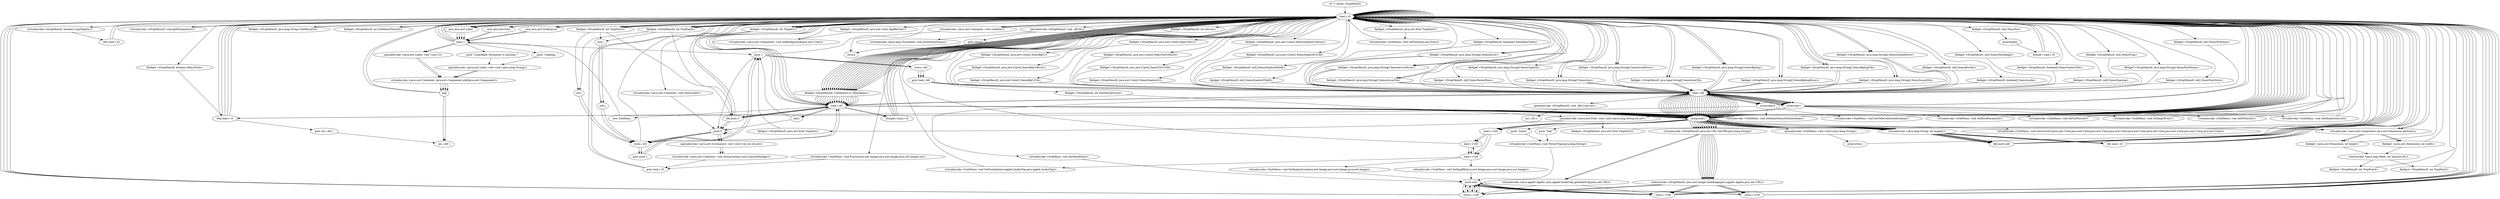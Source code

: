 digraph "" {
    "r0 := @this: DropMenuII"
    "load.r r0"
    "r0 := @this: DropMenuII"->"load.r r0";
    "virtualinvoke <DropMenuII: boolean CopyRights()>"
    "load.r r0"->"virtualinvoke <DropMenuII: boolean CopyRights()>";
    "ifne load.r r0"
    "virtualinvoke <DropMenuII: boolean CopyRights()>"->"ifne load.r r0";
    "ifne load.r r0"->"load.r r0";
    "new java.awt.Label"
    "load.r r0"->"new java.awt.Label";
    "dup1.r"
    "new java.awt.Label"->"dup1.r";
    "push \"CopyRight Parameter is missing !\""
    "dup1.r"->"push \"CopyRight Parameter is missing !\"";
    "specialinvoke <java.awt.Label: void <init>(java.lang.String)>"
    "push \"CopyRight Parameter is missing !\""->"specialinvoke <java.awt.Label: void <init>(java.lang.String)>";
    "virtualinvoke <java.awt.Container: java.awt.Component add(java.awt.Component)>"
    "specialinvoke <java.awt.Label: void <init>(java.lang.String)>"->"virtualinvoke <java.awt.Container: java.awt.Component add(java.awt.Component)>";
    "pop"
    "virtualinvoke <java.awt.Container: java.awt.Component add(java.awt.Component)>"->"pop";
    "pop"->"load.r r0";
    "virtualinvoke <java.awt.Container: void validate()>"
    "load.r r0"->"virtualinvoke <java.awt.Container: void validate()>";
    "return"
    "virtualinvoke <java.awt.Container: void validate()>"->"return";
    "ifne load.r r0"->"load.r r0";
    "load.r r0"->"new java.awt.Label";
    "new java.awt.Label"->"dup1.r";
    "push \"Loading...\""
    "dup1.r"->"push \"Loading...\"";
    "push \"Loading...\""->"specialinvoke <java.awt.Label: void <init>(java.lang.String)>";
    "specialinvoke <java.awt.Label: void <init>(java.lang.String)>"->"virtualinvoke <java.awt.Container: java.awt.Component add(java.awt.Component)>";
    "virtualinvoke <java.awt.Container: java.awt.Component add(java.awt.Component)>"->"pop";
    "pop"->"load.r r0";
    "load.r r0"->"virtualinvoke <java.awt.Container: void validate()>";
    "virtualinvoke <java.awt.Container: void validate()>"->"load.r r0";
    "virtualinvoke <DropMenuII: void getParameters()>"
    "load.r r0"->"virtualinvoke <DropMenuII: void getParameters()>";
    "virtualinvoke <DropMenuII: void getParameters()>"->"load.r r0";
    "virtualinvoke <java.awt.Container: void removeAll()>"
    "load.r r0"->"virtualinvoke <java.awt.Container: void removeAll()>";
    "push 0"
    "virtualinvoke <java.awt.Container: void removeAll()>"->"push 0";
    "store.i i45"
    "push 0"->"store.i i45";
    "store.i i45"->"load.r r0";
    "new java.awt.Font"
    "load.r r0"->"new java.awt.Font";
    "new java.awt.Font"->"dup1.r";
    "dup1.r"->"load.r r0";
    "fieldget <DropMenuII: java.lang.String SubMenuFnt>"
    "load.r r0"->"fieldget <DropMenuII: java.lang.String SubMenuFnt>";
    "fieldget <DropMenuII: java.lang.String SubMenuFnt>"->"load.r r0";
    "fieldget <DropMenuII: int SubMenuFntstyle>"
    "load.r r0"->"fieldget <DropMenuII: int SubMenuFntstyle>";
    "fieldget <DropMenuII: int SubMenuFntstyle>"->"load.r r0";
    "fieldget <DropMenuII: int SubMenuFntsize>"
    "load.r r0"->"fieldget <DropMenuII: int SubMenuFntsize>";
    "specialinvoke <java.awt.Font: void <init>(java.lang.String,int,int)>"
    "fieldget <DropMenuII: int SubMenuFntsize>"->"specialinvoke <java.awt.Font: void <init>(java.lang.String,int,int)>";
    "fieldput <DropMenuII: java.awt.Font TmpFont>"
    "specialinvoke <java.awt.Font: void <init>(java.lang.String,int,int)>"->"fieldput <DropMenuII: java.awt.Font TmpFont>";
    "push 1"
    "fieldput <DropMenuII: java.awt.Font TmpFont>"->"push 1";
    "store.i i46"
    "push 1"->"store.i i46";
    "goto load.i i46"
    "store.i i46"->"goto load.i i46";
    "load.i i46"
    "goto load.i i46"->"load.i i46";
    "load.i i46"->"load.r r0";
    "fieldget <DropMenuII: int[] ItemsPos>"
    "load.r r0"->"fieldget <DropMenuII: int[] ItemsPos>";
    "arraylength"
    "fieldget <DropMenuII: int[] ItemsPos>"->"arraylength";
    "ifcmplt.i load.r r0"
    "arraylength"->"ifcmplt.i load.r r0";
    "ifcmplt.i load.r r0"->"load.r r0";
    "load.r r0"->"load.r r0";
    "fieldget <DropMenuII: java.awt.Color AppBkColor>"
    "load.r r0"->"fieldget <DropMenuII: java.awt.Color AppBkColor>";
    "virtualinvoke <java.awt.Component: void setBackground(java.awt.Color)>"
    "fieldget <DropMenuII: java.awt.Color AppBkColor>"->"virtualinvoke <java.awt.Component: void setBackground(java.awt.Color)>";
    "virtualinvoke <java.awt.Component: void setBackground(java.awt.Color)>"->"load.r r0";
    "fieldget <DropMenuII: boolean bHorzStyle>"
    "load.r r0"->"fieldget <DropMenuII: boolean bHorzStyle>";
    "ifeq load.r r0"
    "fieldget <DropMenuII: boolean bHorzStyle>"->"ifeq load.r r0";
    "ifeq load.r r0"->"load.r r0";
    "virtualinvoke <java.awt.Component: java.awt.Dimension getSize()>"
    "load.r r0"->"virtualinvoke <java.awt.Component: java.awt.Dimension getSize()>";
    "fieldget <java.awt.Dimension: int width>"
    "virtualinvoke <java.awt.Component: java.awt.Dimension getSize()>"->"fieldget <java.awt.Dimension: int width>";
    "fieldget <java.awt.Dimension: int width>"->"load.r r0";
    "fieldget <DropMenuII: int TmpInt3>"
    "load.r r0"->"fieldget <DropMenuII: int TmpInt3>";
    "fieldget <DropMenuII: int TmpInt3>"->"load.r r0";
    "fieldget <DropMenuII: int TmpFont4>"
    "load.r r0"->"fieldget <DropMenuII: int TmpFont4>";
    "mul.i"
    "fieldget <DropMenuII: int TmpFont4>"->"mul.i";
    "sub.i"
    "mul.i"->"sub.i";
    "sub.i"->"store.i i45";
    "load.i i45"
    "store.i i45"->"load.i i45";
    "ifle push 0"
    "load.i i45"->"ifle push 0";
    "ifle push 0"->"load.r r0";
    "load.r r0"->"fieldget <DropMenuII: int TmpFont4>";
    "fieldget <DropMenuII: int TmpFont4>"->"ifle push 0";
    "ifle push 0"->"load.i i45";
    "load.i i45"->"load.r r0";
    "load.r r0"->"fieldget <DropMenuII: int TmpFont4>";
    "div.i"
    "fieldget <DropMenuII: int TmpFont4>"->"div.i";
    "div.i"->"store.i i45";
    "goto push 1"
    "store.i i45"->"goto push 1";
    "goto push 1"->"push 1";
    "push 1"->"store.i i46";
    "store.i i46"->"goto load.i i46";
    "goto load.i i46"->"load.i i46";
    "load.i i46"->"load.i i45";
    "ifcmple.i load.r r0"
    "load.i i45"->"ifcmple.i load.r r0";
    "ifcmple.i load.r r0"->"load.r r0";
    "new java.awt.GridLayout"
    "load.r r0"->"new java.awt.GridLayout";
    "new java.awt.GridLayout"->"dup1.r";
    "dup1.r"->"push 1";
    "push 1"->"load.r r0";
    "load.r r0"->"fieldget <DropMenuII: int TmpInt3>";
    "fieldget <DropMenuII: int TmpInt3>"->"load.i i45";
    "add.i"
    "load.i i45"->"add.i";
    "add.i"->"push 0";
    "push 0"->"push 0";
    "specialinvoke <java.awt.GridLayout: void <init>(int,int,int,int)>"
    "push 0"->"specialinvoke <java.awt.GridLayout: void <init>(int,int,int,int)>";
    "virtualinvoke <java.awt.Container: void setLayout(java.awt.LayoutManager)>"
    "specialinvoke <java.awt.GridLayout: void <init>(int,int,int,int)>"->"virtualinvoke <java.awt.Container: void setLayout(java.awt.LayoutManager)>";
    "goto load.r r0"
    "virtualinvoke <java.awt.Container: void setLayout(java.awt.LayoutManager)>"->"goto load.r r0";
    "goto load.r r0"->"load.r r0";
    "specialinvoke <DropMenuII: void _$818()>"
    "load.r r0"->"specialinvoke <DropMenuII: void _$818()>";
    "goto return"
    "specialinvoke <DropMenuII: void _$818()>"->"goto return";
    "goto return"->"return";
    "virtualinvoke <java.lang.Throwable: void printStackTrace()>"
    "specialinvoke <DropMenuII: void _$818()>"->"virtualinvoke <java.lang.Throwable: void printStackTrace()>";
    "ifcmple.i load.r r0"->"load.r r0";
    "load.r r0"->"new java.awt.Label";
    "new java.awt.Label"->"dup1.r";
    "specialinvoke <java.awt.Label: void <init>()>"
    "dup1.r"->"specialinvoke <java.awt.Label: void <init>()>";
    "specialinvoke <java.awt.Label: void <init>()>"->"virtualinvoke <java.awt.Container: java.awt.Component add(java.awt.Component)>";
    "virtualinvoke <java.awt.Container: java.awt.Component add(java.awt.Component)>"->"pop";
    "inc.i i46 1"
    "pop"->"inc.i i46 1";
    "ifle push 0"->"push 0";
    "push 0"->"store.i i45";
    "ifeq load.r r0"->"load.r r0";
    "load.r r0"->"virtualinvoke <java.awt.Component: java.awt.Dimension getSize()>";
    "fieldget <java.awt.Dimension: int height>"
    "virtualinvoke <java.awt.Component: java.awt.Dimension getSize()>"->"fieldget <java.awt.Dimension: int height>";
    "fieldget <java.awt.Dimension: int height>"->"load.r r0";
    "load.r r0"->"fieldget <DropMenuII: int TmpInt3>";
    "fieldget <DropMenuII: int TmpInt3>"->"load.r r0";
    "fieldget <DropMenuII: int TmpFont3>"
    "load.r r0"->"fieldget <DropMenuII: int TmpFont3>";
    "fieldget <DropMenuII: int TmpFont3>"->"mul.i";
    "mul.i"->"sub.i";
    "sub.i"->"store.i i45";
    "store.i i45"->"load.i i45";
    "load.i i45"->"ifle push 0";
    "ifle push 0"->"load.r r0";
    "load.r r0"->"fieldget <DropMenuII: int TmpFont3>";
    "fieldget <DropMenuII: int TmpFont3>"->"ifle push 0";
    "ifle push 0"->"load.i i45";
    "load.i i45"->"load.r r0";
    "load.r r0"->"fieldget <DropMenuII: int TmpFont3>";
    "fieldget <DropMenuII: int TmpFont3>"->"div.i";
    "div.i"->"store.i i45";
    "store.i i45"->"goto push 1";
    "goto push 1"->"push 1";
    "push 1"->"store.i i46";
    "store.i i46"->"goto load.i i46";
    "goto load.i i46"->"load.i i46";
    "load.i i46"->"load.i i45";
    "load.i i45"->"ifcmple.i load.r r0";
    "ifcmple.i load.r r0"->"load.r r0";
    "load.r r0"->"new java.awt.GridLayout";
    "new java.awt.GridLayout"->"dup1.r";
    "dup1.r"->"load.r r0";
    "load.r r0"->"fieldget <DropMenuII: int TmpInt3>";
    "fieldget <DropMenuII: int TmpInt3>"->"load.i i45";
    "load.i i45"->"add.i";
    "add.i"->"push 1";
    "push 1"->"push 0";
    "push 0"->"push 0";
    "push 0"->"specialinvoke <java.awt.GridLayout: void <init>(int,int,int,int)>";
    "specialinvoke <java.awt.GridLayout: void <init>(int,int,int,int)>"->"virtualinvoke <java.awt.Container: void setLayout(java.awt.LayoutManager)>";
    "ifcmple.i load.r r0"->"load.r r0";
    "load.r r0"->"new java.awt.Label";
    "new java.awt.Label"->"dup1.r";
    "dup1.r"->"specialinvoke <java.awt.Label: void <init>()>";
    "specialinvoke <java.awt.Label: void <init>()>"->"virtualinvoke <java.awt.Container: java.awt.Component add(java.awt.Component)>";
    "virtualinvoke <java.awt.Container: java.awt.Component add(java.awt.Component)>"->"pop";
    "pop"->"inc.i i46 1";
    "ifle push 0"->"push 0";
    "push 0"->"store.i i45";
    "ifcmplt.i load.r r0"->"load.r r0";
    "fieldget <DropMenuII: int[] ItemsParentNum>"
    "load.r r0"->"fieldget <DropMenuII: int[] ItemsParentNum>";
    "fieldget <DropMenuII: int[] ItemsParentNum>"->"load.i i46";
    "arrayread.i"
    "load.i i46"->"arrayread.i";
    "arrayread.i"->"ifeq load.r r0";
    "goto inc.i i46 1"
    "ifeq load.r r0"->"goto inc.i i46 1";
    "goto inc.i i46 1"->"inc.i i46 1";
    "ifeq load.r r0"->"load.r r0";
    "fieldget <DropMenuII: SubMenu[] m_MenuItems>"
    "load.r r0"->"fieldget <DropMenuII: SubMenu[] m_MenuItems>";
    "fieldget <DropMenuII: SubMenu[] m_MenuItems>"->"load.i i45";
    "new SubMenu"
    "load.i i45"->"new SubMenu";
    "new SubMenu"->"dup1.r";
    "dup1.r"->"load.r r0";
    "fieldget <DropMenuII: java.lang.String[] ItemsCaption>"
    "load.r r0"->"fieldget <DropMenuII: java.lang.String[] ItemsCaption>";
    "fieldget <DropMenuII: java.lang.String[] ItemsCaption>"->"load.i i46";
    "arrayread.r"
    "load.i i46"->"arrayread.r";
    "specialinvoke <SubMenu: void <init>(java.lang.String)>"
    "arrayread.r"->"specialinvoke <SubMenu: void <init>(java.lang.String)>";
    "arraywrite.r"
    "specialinvoke <SubMenu: void <init>(java.lang.String)>"->"arraywrite.r";
    "arraywrite.r"->"load.r r0";
    "load.r r0"->"fieldget <DropMenuII: SubMenu[] m_MenuItems>";
    "fieldget <DropMenuII: SubMenu[] m_MenuItems>"->"load.i i45";
    "load.i i45"->"arrayread.r";
    "arrayread.r"->"load.i i46";
    "virtualinvoke <SubMenu: void SetItemID(int)>"
    "load.i i46"->"virtualinvoke <SubMenu: void SetItemID(int)>";
    "push null"
    "virtualinvoke <SubMenu: void SetItemID(int)>"->"push null";
    "store.r r148"
    "push null"->"store.r r148";
    "store.r r148"->"load.r r0";
    "fieldget <DropMenuII: java.lang.String[] ItemsIcon>"
    "load.r r0"->"fieldget <DropMenuII: java.lang.String[] ItemsIcon>";
    "fieldget <DropMenuII: java.lang.String[] ItemsIcon>"->"load.i i46";
    "load.i i46"->"arrayread.r";
    "virtualinvoke <java.lang.String: int length()>"
    "arrayread.r"->"virtualinvoke <java.lang.String: int length()>";
    "ifle push null"
    "virtualinvoke <java.lang.String: int length()>"->"ifle push null";
    "ifle push null"->"load.r r0";
    "load.r r0"->"load.r r0";
    "load.r r0"->"load.r r0";
    "load.r r0"->"fieldget <DropMenuII: java.lang.String[] ItemsIcon>";
    "fieldget <DropMenuII: java.lang.String[] ItemsIcon>"->"load.i i46";
    "load.i i46"->"arrayread.r";
    "virtualinvoke <DropMenuII: java.net.URL GetURL(java.lang.String)>"
    "arrayread.r"->"virtualinvoke <DropMenuII: java.net.URL GetURL(java.lang.String)>";
    "staticinvoke <DropMenuII: java.awt.Image loadImage(java.applet.Applet,java.net.URL)>"
    "virtualinvoke <DropMenuII: java.net.URL GetURL(java.lang.String)>"->"staticinvoke <DropMenuII: java.awt.Image loadImage(java.applet.Applet,java.net.URL)>";
    "staticinvoke <DropMenuII: java.awt.Image loadImage(java.applet.Applet,java.net.URL)>"->"store.r r148";
    "store.r r148"->"push null";
    "store.r r149"
    "push null"->"store.r r149";
    "store.r r149"->"load.r r0";
    "fieldget <DropMenuII: java.lang.String[] ItemsIconHover>"
    "load.r r0"->"fieldget <DropMenuII: java.lang.String[] ItemsIconHover>";
    "fieldget <DropMenuII: java.lang.String[] ItemsIconHover>"->"load.i i46";
    "load.i i46"->"arrayread.r";
    "arrayread.r"->"virtualinvoke <java.lang.String: int length()>";
    "virtualinvoke <java.lang.String: int length()>"->"ifle push null";
    "ifle push null"->"load.r r0";
    "load.r r0"->"load.r r0";
    "load.r r0"->"load.r r0";
    "load.r r0"->"fieldget <DropMenuII: java.lang.String[] ItemsIconHover>";
    "fieldget <DropMenuII: java.lang.String[] ItemsIconHover>"->"load.i i46";
    "load.i i46"->"arrayread.r";
    "arrayread.r"->"virtualinvoke <DropMenuII: java.net.URL GetURL(java.lang.String)>";
    "virtualinvoke <DropMenuII: java.net.URL GetURL(java.lang.String)>"->"staticinvoke <DropMenuII: java.awt.Image loadImage(java.applet.Applet,java.net.URL)>";
    "staticinvoke <DropMenuII: java.awt.Image loadImage(java.applet.Applet,java.net.URL)>"->"store.r r149";
    "store.r r149"->"push null";
    "store.r r150"
    "push null"->"store.r r150";
    "store.r r150"->"load.r r0";
    "fieldget <DropMenuII: java.lang.String[] ItemsIconClk>"
    "load.r r0"->"fieldget <DropMenuII: java.lang.String[] ItemsIconClk>";
    "fieldget <DropMenuII: java.lang.String[] ItemsIconClk>"->"load.i i46";
    "load.i i46"->"arrayread.r";
    "arrayread.r"->"virtualinvoke <java.lang.String: int length()>";
    "ifle load.r r0"
    "virtualinvoke <java.lang.String: int length()>"->"ifle load.r r0";
    "ifle load.r r0"->"load.r r0";
    "load.r r0"->"load.r r0";
    "load.r r0"->"load.r r0";
    "load.r r0"->"fieldget <DropMenuII: java.lang.String[] ItemsIconClk>";
    "fieldget <DropMenuII: java.lang.String[] ItemsIconClk>"->"load.i i46";
    "load.i i46"->"arrayread.r";
    "arrayread.r"->"virtualinvoke <DropMenuII: java.net.URL GetURL(java.lang.String)>";
    "virtualinvoke <DropMenuII: java.net.URL GetURL(java.lang.String)>"->"staticinvoke <DropMenuII: java.awt.Image loadImage(java.applet.Applet,java.net.URL)>";
    "staticinvoke <DropMenuII: java.awt.Image loadImage(java.applet.Applet,java.net.URL)>"->"store.r r150";
    "store.r r150"->"load.r r0";
    "load.r r0"->"fieldget <DropMenuII: SubMenu[] m_MenuItems>";
    "fieldget <DropMenuII: SubMenu[] m_MenuItems>"->"load.i i45";
    "load.i i45"->"arrayread.r";
    "load.r r148"
    "arrayread.r"->"load.r r148";
    "load.r r150"
    "load.r r148"->"load.r r150";
    "load.r r149"
    "load.r r150"->"load.r r149";
    "virtualinvoke <SubMenu: void SetImgActives(java.awt.Image,java.awt.Image,java.awt.Image)>"
    "load.r r149"->"virtualinvoke <SubMenu: void SetImgActives(java.awt.Image,java.awt.Image,java.awt.Image)>";
    "virtualinvoke <SubMenu: void SetImgActives(java.awt.Image,java.awt.Image,java.awt.Image)>"->"push null";
    "push null"->"store.r r148";
    "store.r r148"->"load.r r0";
    "fieldget <DropMenuII: java.lang.String[] ItemsBgImg>"
    "load.r r0"->"fieldget <DropMenuII: java.lang.String[] ItemsBgImg>";
    "fieldget <DropMenuII: java.lang.String[] ItemsBgImg>"->"load.i i46";
    "load.i i46"->"arrayread.r";
    "arrayread.r"->"virtualinvoke <java.lang.String: int length()>";
    "virtualinvoke <java.lang.String: int length()>"->"ifle push null";
    "ifle push null"->"load.r r0";
    "load.r r0"->"load.r r0";
    "load.r r0"->"load.r r0";
    "load.r r0"->"fieldget <DropMenuII: java.lang.String[] ItemsBgImg>";
    "fieldget <DropMenuII: java.lang.String[] ItemsBgImg>"->"load.i i46";
    "load.i i46"->"arrayread.r";
    "arrayread.r"->"virtualinvoke <DropMenuII: java.net.URL GetURL(java.lang.String)>";
    "virtualinvoke <DropMenuII: java.net.URL GetURL(java.lang.String)>"->"staticinvoke <DropMenuII: java.awt.Image loadImage(java.applet.Applet,java.net.URL)>";
    "staticinvoke <DropMenuII: java.awt.Image loadImage(java.applet.Applet,java.net.URL)>"->"store.r r148";
    "store.r r148"->"push null";
    "push null"->"store.r r149";
    "store.r r149"->"load.r r0";
    "fieldget <DropMenuII: java.lang.String[] ItemsBgImgHover>"
    "load.r r0"->"fieldget <DropMenuII: java.lang.String[] ItemsBgImgHover>";
    "fieldget <DropMenuII: java.lang.String[] ItemsBgImgHover>"->"load.i i46";
    "load.i i46"->"arrayread.r";
    "arrayread.r"->"virtualinvoke <java.lang.String: int length()>";
    "virtualinvoke <java.lang.String: int length()>"->"ifle push null";
    "ifle push null"->"load.r r0";
    "load.r r0"->"load.r r0";
    "load.r r0"->"load.r r0";
    "load.r r0"->"fieldget <DropMenuII: java.lang.String[] ItemsBgImgHover>";
    "fieldget <DropMenuII: java.lang.String[] ItemsBgImgHover>"->"load.i i46";
    "load.i i46"->"arrayread.r";
    "arrayread.r"->"virtualinvoke <DropMenuII: java.net.URL GetURL(java.lang.String)>";
    "virtualinvoke <DropMenuII: java.net.URL GetURL(java.lang.String)>"->"staticinvoke <DropMenuII: java.awt.Image loadImage(java.applet.Applet,java.net.URL)>";
    "staticinvoke <DropMenuII: java.awt.Image loadImage(java.applet.Applet,java.net.URL)>"->"store.r r149";
    "store.r r149"->"push null";
    "push null"->"store.r r150";
    "store.r r150"->"load.r r0";
    "fieldget <DropMenuII: java.lang.String[] ItemsBgImgClk>"
    "load.r r0"->"fieldget <DropMenuII: java.lang.String[] ItemsBgImgClk>";
    "fieldget <DropMenuII: java.lang.String[] ItemsBgImgClk>"->"load.i i46";
    "load.i i46"->"arrayread.r";
    "arrayread.r"->"virtualinvoke <java.lang.String: int length()>";
    "virtualinvoke <java.lang.String: int length()>"->"ifle load.r r0";
    "ifle load.r r0"->"load.r r0";
    "load.r r0"->"load.r r0";
    "load.r r0"->"load.r r0";
    "load.r r0"->"fieldget <DropMenuII: java.lang.String[] ItemsBgImgClk>";
    "fieldget <DropMenuII: java.lang.String[] ItemsBgImgClk>"->"load.i i46";
    "load.i i46"->"arrayread.r";
    "arrayread.r"->"virtualinvoke <DropMenuII: java.net.URL GetURL(java.lang.String)>";
    "virtualinvoke <DropMenuII: java.net.URL GetURL(java.lang.String)>"->"staticinvoke <DropMenuII: java.awt.Image loadImage(java.applet.Applet,java.net.URL)>";
    "staticinvoke <DropMenuII: java.awt.Image loadImage(java.applet.Applet,java.net.URL)>"->"store.r r150";
    "store.r r150"->"load.r r0";
    "load.r r0"->"fieldget <DropMenuII: SubMenu[] m_MenuItems>";
    "fieldget <DropMenuII: SubMenu[] m_MenuItems>"->"load.i i45";
    "load.i i45"->"arrayread.r";
    "arrayread.r"->"load.r r148";
    "load.r r148"->"load.r r150";
    "load.r r150"->"load.r r149";
    "virtualinvoke <SubMenu: void SetImgBK(java.awt.Image,java.awt.Image,java.awt.Image)>"
    "load.r r149"->"virtualinvoke <SubMenu: void SetImgBK(java.awt.Image,java.awt.Image,java.awt.Image)>";
    "virtualinvoke <SubMenu: void SetImgBK(java.awt.Image,java.awt.Image,java.awt.Image)>"->"push null";
    "push null"->"store.r r148";
    "store.r r148"->"load.r r0";
    "fieldget <DropMenuII: java.lang.String[] ItemsSoundClk>"
    "load.r r0"->"fieldget <DropMenuII: java.lang.String[] ItemsSoundClk>";
    "fieldget <DropMenuII: java.lang.String[] ItemsSoundClk>"->"load.i i46";
    "load.i i46"->"arrayread.r";
    "arrayread.r"->"virtualinvoke <java.lang.String: int length()>";
    "virtualinvoke <java.lang.String: int length()>"->"ifle push null";
    "ifle push null"->"load.r r0";
    "load.r r0"->"load.r r0";
    "load.r r0"->"load.r r0";
    "load.r r0"->"fieldget <DropMenuII: java.lang.String[] ItemsSoundClk>";
    "fieldget <DropMenuII: java.lang.String[] ItemsSoundClk>"->"load.i i46";
    "load.i i46"->"arrayread.r";
    "arrayread.r"->"virtualinvoke <DropMenuII: java.net.URL GetURL(java.lang.String)>";
    "virtualinvoke <java.applet.Applet: java.applet.AudioClip getAudioClip(java.net.URL)>"
    "virtualinvoke <DropMenuII: java.net.URL GetURL(java.lang.String)>"->"virtualinvoke <java.applet.Applet: java.applet.AudioClip getAudioClip(java.net.URL)>";
    "virtualinvoke <java.applet.Applet: java.applet.AudioClip getAudioClip(java.net.URL)>"->"store.r r148";
    "store.r r148"->"push null";
    "push null"->"store.r r149";
    "store.r r149"->"load.r r0";
    "fieldget <DropMenuII: java.lang.String[] ItemsSoundHover>"
    "load.r r0"->"fieldget <DropMenuII: java.lang.String[] ItemsSoundHover>";
    "fieldget <DropMenuII: java.lang.String[] ItemsSoundHover>"->"load.i i46";
    "load.i i46"->"arrayread.r";
    "arrayread.r"->"virtualinvoke <java.lang.String: int length()>";
    "virtualinvoke <java.lang.String: int length()>"->"ifle load.r r0";
    "ifle load.r r0"->"load.r r0";
    "load.r r0"->"load.r r0";
    "load.r r0"->"load.r r0";
    "load.r r0"->"fieldget <DropMenuII: java.lang.String[] ItemsSoundHover>";
    "fieldget <DropMenuII: java.lang.String[] ItemsSoundHover>"->"load.i i46";
    "load.i i46"->"arrayread.r";
    "arrayread.r"->"virtualinvoke <DropMenuII: java.net.URL GetURL(java.lang.String)>";
    "virtualinvoke <DropMenuII: java.net.URL GetURL(java.lang.String)>"->"virtualinvoke <java.applet.Applet: java.applet.AudioClip getAudioClip(java.net.URL)>";
    "virtualinvoke <java.applet.Applet: java.applet.AudioClip getAudioClip(java.net.URL)>"->"store.r r149";
    "store.r r149"->"load.r r0";
    "load.r r0"->"fieldget <DropMenuII: SubMenu[] m_MenuItems>";
    "fieldget <DropMenuII: SubMenu[] m_MenuItems>"->"load.i i45";
    "load.i i45"->"arrayread.r";
    "arrayread.r"->"load.r r148";
    "load.r r148"->"load.r r149";
    "virtualinvoke <SubMenu: void SetSounds(java.applet.AudioClip,java.applet.AudioClip)>"
    "load.r r149"->"virtualinvoke <SubMenu: void SetSounds(java.applet.AudioClip,java.applet.AudioClip)>";
    "virtualinvoke <SubMenu: void SetSounds(java.applet.AudioClip,java.applet.AudioClip)>"->"load.r r0";
    "load.r r0"->"fieldget <DropMenuII: SubMenu[] m_MenuItems>";
    "fieldget <DropMenuII: SubMenu[] m_MenuItems>"->"load.i i45";
    "load.i i45"->"arrayread.r";
    "arrayread.r"->"load.r r0";
    "fieldget <DropMenuII: int[] ItemsBorder>"
    "load.r r0"->"fieldget <DropMenuII: int[] ItemsBorder>";
    "fieldget <DropMenuII: int[] ItemsBorder>"->"load.i i46";
    "load.i i46"->"arrayread.i";
    "virtualinvoke <SubMenu: void SetBordParam(int)>"
    "arrayread.i"->"virtualinvoke <SubMenu: void SetBordParam(int)>";
    "virtualinvoke <SubMenu: void SetBordParam(int)>"->"load.r r0";
    "load.r r0"->"fieldget <DropMenuII: SubMenu[] m_MenuItems>";
    "fieldget <DropMenuII: SubMenu[] m_MenuItems>"->"load.i i45";
    "load.i i45"->"arrayread.r";
    "arrayread.r"->"load.r r0";
    "fieldget <DropMenuII: boolean[] ItemsInside>"
    "load.r r0"->"fieldget <DropMenuII: boolean[] ItemsInside>";
    "fieldget <DropMenuII: boolean[] ItemsInside>"->"load.i i46";
    "arrayread.b"
    "load.i i46"->"arrayread.b";
    "virtualinvoke <SubMenu: void SetItemStatusNote(boolean)>"
    "arrayread.b"->"virtualinvoke <SubMenu: void SetItemStatusNote(boolean)>";
    "virtualinvoke <SubMenu: void SetItemStatusNote(boolean)>"->"load.r r0";
    "load.r r0"->"fieldget <DropMenuII: SubMenu[] m_MenuItems>";
    "fieldget <DropMenuII: SubMenu[] m_MenuItems>"->"load.i i45";
    "load.i i45"->"arrayread.r";
    "arrayread.r"->"load.r r0";
    "fieldget <DropMenuII: int[] ItemsTextAlaign>"
    "load.r r0"->"fieldget <DropMenuII: int[] ItemsTextAlaign>";
    "fieldget <DropMenuII: int[] ItemsTextAlaign>"->"load.i i46";
    "load.i i46"->"arrayread.i";
    "virtualinvoke <SubMenu: void SetTxtPos(int)>"
    "arrayread.i"->"virtualinvoke <SubMenu: void SetTxtPos(int)>";
    "virtualinvoke <SubMenu: void SetTxtPos(int)>"->"load.r r0";
    "load.r r0"->"fieldget <DropMenuII: SubMenu[] m_MenuItems>";
    "fieldget <DropMenuII: SubMenu[] m_MenuItems>"->"load.i i45";
    "load.i i45"->"arrayread.r";
    "arrayread.r"->"load.r r0";
    "fieldget <DropMenuII: boolean[] ItemsCenterTitle>"
    "load.r r0"->"fieldget <DropMenuII: boolean[] ItemsCenterTitle>";
    "fieldget <DropMenuII: boolean[] ItemsCenterTitle>"->"load.i i46";
    "load.i i46"->"arrayread.b";
    "virtualinvoke <SubMenu: void SetTitleCentered(boolean)>"
    "arrayread.b"->"virtualinvoke <SubMenu: void SetTitleCentered(boolean)>";
    "virtualinvoke <SubMenu: void SetTitleCentered(boolean)>"->"load.r r0";
    "load.r r0"->"fieldget <DropMenuII: SubMenu[] m_MenuItems>";
    "fieldget <DropMenuII: SubMenu[] m_MenuItems>"->"load.i i45";
    "load.i i45"->"arrayread.r";
    "arrayread.r"->"load.r r0";
    "fieldget <DropMenuII: int[] ItemsSpacing>"
    "load.r r0"->"fieldget <DropMenuII: int[] ItemsSpacing>";
    "fieldget <DropMenuII: int[] ItemsSpacing>"->"load.i i46";
    "load.i i46"->"arrayread.i";
    "virtualinvoke <SubMenu: void SetImgGP(int)>"
    "arrayread.i"->"virtualinvoke <SubMenu: void SetImgGP(int)>";
    "virtualinvoke <SubMenu: void SetImgGP(int)>"->"load.r r0";
    "load.r r0"->"fieldget <DropMenuII: SubMenu[] m_MenuItems>";
    "fieldget <DropMenuII: SubMenu[] m_MenuItems>"->"load.i i45";
    "load.i i45"->"arrayread.r";
    "arrayread.r"->"load.r r0";
    "fieldget <DropMenuII: int[] ItemsFrag>"
    "load.r r0"->"fieldget <DropMenuII: int[] ItemsFrag>";
    "fieldget <DropMenuII: int[] ItemsFrag>"->"load.i i46";
    "load.i i46"->"arrayread.i";
    "virtualinvoke <SubMenu: void SetPDAs(int)>"
    "arrayread.i"->"virtualinvoke <SubMenu: void SetPDAs(int)>";
    "virtualinvoke <SubMenu: void SetPDAs(int)>"->"load.r r0";
    "load.r r0"->"new java.awt.Font";
    "new java.awt.Font"->"dup1.r";
    "dup1.r"->"load.r r0";
    "fieldget <DropMenuII: java.lang.String[] ItemsFontName>"
    "load.r r0"->"fieldget <DropMenuII: java.lang.String[] ItemsFontName>";
    "fieldget <DropMenuII: java.lang.String[] ItemsFontName>"->"load.i i46";
    "load.i i46"->"arrayread.r";
    "arrayread.r"->"load.r r0";
    "fieldget <DropMenuII: int[] ItemsFontStyle>"
    "load.r r0"->"fieldget <DropMenuII: int[] ItemsFontStyle>";
    "fieldget <DropMenuII: int[] ItemsFontStyle>"->"load.i i46";
    "load.i i46"->"arrayread.i";
    "arrayread.i"->"load.r r0";
    "fieldget <DropMenuII: int[] ItemsFontSize>"
    "load.r r0"->"fieldget <DropMenuII: int[] ItemsFontSize>";
    "fieldget <DropMenuII: int[] ItemsFontSize>"->"load.i i46";
    "load.i i46"->"arrayread.i";
    "arrayread.i"->"specialinvoke <java.awt.Font: void <init>(java.lang.String,int,int)>";
    "fieldput <DropMenuII: java.awt.Font TmpFont2>"
    "specialinvoke <java.awt.Font: void <init>(java.lang.String,int,int)>"->"fieldput <DropMenuII: java.awt.Font TmpFont2>";
    "fieldput <DropMenuII: java.awt.Font TmpFont2>"->"load.r r0";
    "load.r r0"->"fieldget <DropMenuII: SubMenu[] m_MenuItems>";
    "fieldget <DropMenuII: SubMenu[] m_MenuItems>"->"load.i i45";
    "load.i i45"->"arrayread.r";
    "arrayread.r"->"load.r r0";
    "fieldget <DropMenuII: java.awt.Font TmpFont2>"
    "load.r r0"->"fieldget <DropMenuII: java.awt.Font TmpFont2>";
    "virtualinvoke <SubMenu: void setFont(java.awt.Font)>"
    "fieldget <DropMenuII: java.awt.Font TmpFont2>"->"virtualinvoke <SubMenu: void setFont(java.awt.Font)>";
    "virtualinvoke <SubMenu: void setFont(java.awt.Font)>"->"load.r r0";
    "load.r r0"->"fieldget <DropMenuII: SubMenu[] m_MenuItems>";
    "fieldget <DropMenuII: SubMenu[] m_MenuItems>"->"load.i i45";
    "load.i i45"->"arrayread.r";
    "arrayread.r"->"load.r r0";
    "fieldget <DropMenuII: java.awt.Color[] ItemsBgCr>"
    "load.r r0"->"fieldget <DropMenuII: java.awt.Color[] ItemsBgCr>";
    "fieldget <DropMenuII: java.awt.Color[] ItemsBgCr>"->"load.i i46";
    "load.i i46"->"arrayread.r";
    "arrayread.r"->"load.r r0";
    "fieldget <DropMenuII: java.awt.Color[] ItemsBgCrHover>"
    "load.r r0"->"fieldget <DropMenuII: java.awt.Color[] ItemsBgCrHover>";
    "fieldget <DropMenuII: java.awt.Color[] ItemsBgCrHover>"->"load.i i46";
    "load.i i46"->"arrayread.r";
    "arrayread.r"->"load.r r0";
    "fieldget <DropMenuII: java.awt.Color[] ItemsBgCrClk>"
    "load.r r0"->"fieldget <DropMenuII: java.awt.Color[] ItemsBgCrClk>";
    "fieldget <DropMenuII: java.awt.Color[] ItemsBgCrClk>"->"load.i i46";
    "load.i i46"->"arrayread.r";
    "arrayread.r"->"load.r r0";
    "fieldget <DropMenuII: java.awt.Color[] ItemsTxtCr>"
    "load.r r0"->"fieldget <DropMenuII: java.awt.Color[] ItemsTxtCr>";
    "fieldget <DropMenuII: java.awt.Color[] ItemsTxtCr>"->"load.i i46";
    "load.i i46"->"arrayread.r";
    "arrayread.r"->"load.r r0";
    "fieldget <DropMenuII: java.awt.Color[] ItemsTxtCrHover>"
    "load.r r0"->"fieldget <DropMenuII: java.awt.Color[] ItemsTxtCrHover>";
    "fieldget <DropMenuII: java.awt.Color[] ItemsTxtCrHover>"->"load.i i46";
    "load.i i46"->"arrayread.r";
    "arrayread.r"->"load.r r0";
    "fieldget <DropMenuII: java.awt.Color[] ItemsTxtCrClk>"
    "load.r r0"->"fieldget <DropMenuII: java.awt.Color[] ItemsTxtCrClk>";
    "fieldget <DropMenuII: java.awt.Color[] ItemsTxtCrClk>"->"load.i i46";
    "load.i i46"->"arrayread.r";
    "arrayread.r"->"load.r r0";
    "fieldget <DropMenuII: java.awt.Color[] ItemsShadowCr>"
    "load.r r0"->"fieldget <DropMenuII: java.awt.Color[] ItemsShadowCr>";
    "fieldget <DropMenuII: java.awt.Color[] ItemsShadowCr>"->"load.i i46";
    "load.i i46"->"arrayread.r";
    "arrayread.r"->"load.r r0";
    "fieldget <DropMenuII: java.awt.Color[] ItemsShadowCrHover>"
    "load.r r0"->"fieldget <DropMenuII: java.awt.Color[] ItemsShadowCrHover>";
    "fieldget <DropMenuII: java.awt.Color[] ItemsShadowCrHover>"->"load.i i46";
    "load.i i46"->"arrayread.r";
    "arrayread.r"->"load.r r0";
    "fieldget <DropMenuII: java.awt.Color[] ItemsShadowCrClk>"
    "load.r r0"->"fieldget <DropMenuII: java.awt.Color[] ItemsShadowCrClk>";
    "fieldget <DropMenuII: java.awt.Color[] ItemsShadowCrClk>"->"load.i i46";
    "load.i i46"->"arrayread.r";
    "virtualinvoke <SubMenu: void SetActiveCr(java.awt.Color,java.awt.Color,java.awt.Color,java.awt.Color,java.awt.Color,java.awt.Color,java.awt.Color,java.awt.Color,java.awt.Color)>"
    "arrayread.r"->"virtualinvoke <SubMenu: void SetActiveCr(java.awt.Color,java.awt.Color,java.awt.Color,java.awt.Color,java.awt.Color,java.awt.Color,java.awt.Color,java.awt.Color,java.awt.Color)>";
    "virtualinvoke <SubMenu: void SetActiveCr(java.awt.Color,java.awt.Color,java.awt.Color,java.awt.Color,java.awt.Color,java.awt.Color,java.awt.Color,java.awt.Color,java.awt.Color)>"->"load.r r0";
    "load.r r0"->"fieldget <DropMenuII: SubMenu[] m_MenuItems>";
    "fieldget <DropMenuII: SubMenu[] m_MenuItems>"->"load.i i45";
    "load.i i45"->"arrayread.r";
    "arrayread.r"->"load.r r0";
    "fieldget <DropMenuII: int[] ItemsShadowXShift>"
    "load.r r0"->"fieldget <DropMenuII: int[] ItemsShadowXShift>";
    "fieldget <DropMenuII: int[] ItemsShadowXShift>"->"load.i i46";
    "load.i i46"->"arrayread.i";
    "arrayread.i"->"load.r r0";
    "fieldget <DropMenuII: int[] ItemsShadowYShift>"
    "load.r r0"->"fieldget <DropMenuII: int[] ItemsShadowYShift>";
    "fieldget <DropMenuII: int[] ItemsShadowYShift>"->"load.i i46";
    "load.i i46"->"arrayread.i";
    "virtualinvoke <SubMenu: void SetShadow(int,int)>"
    "arrayread.i"->"virtualinvoke <SubMenu: void SetShadow(int,int)>";
    "virtualinvoke <SubMenu: void SetShadow(int,int)>"->"load.r r0";
    "fieldget <DropMenuII: boolean[] ItemsHasChilds>"
    "load.r r0"->"fieldget <DropMenuII: boolean[] ItemsHasChilds>";
    "fieldget <DropMenuII: boolean[] ItemsHasChilds>"->"load.i i46";
    "load.i i46"->"arrayread.b";
    "arrayread.b"->"ifeq load.r r0";
    "ifeq load.r r0"->"load.r r0";
    "load.r r0"->"fieldget <DropMenuII: SubMenu[] m_MenuItems>";
    "fieldget <DropMenuII: SubMenu[] m_MenuItems>"->"load.i i45";
    "load.i i45"->"arrayread.r";
    "push \"menu\""
    "arrayread.r"->"push \"menu\"";
    "virtualinvoke <SubMenu: void PutActType(java.lang.String)>"
    "push \"menu\""->"virtualinvoke <SubMenu: void PutActType(java.lang.String)>";
    "virtualinvoke <SubMenu: void PutActType(java.lang.String)>"->"push null";
    "push null"->"store.r r148";
    "store.r r148"->"load.r r0";
    "fieldget <DropMenuII: java.lang.String[] ItemsArrow>"
    "load.r r0"->"fieldget <DropMenuII: java.lang.String[] ItemsArrow>";
    "fieldget <DropMenuII: java.lang.String[] ItemsArrow>"->"load.i i46";
    "load.i i46"->"arrayread.r";
    "arrayread.r"->"virtualinvoke <java.lang.String: int length()>";
    "virtualinvoke <java.lang.String: int length()>"->"ifle push null";
    "ifle push null"->"load.r r0";
    "load.r r0"->"load.r r0";
    "load.r r0"->"load.r r0";
    "load.r r0"->"fieldget <DropMenuII: java.lang.String[] ItemsArrow>";
    "fieldget <DropMenuII: java.lang.String[] ItemsArrow>"->"load.i i46";
    "load.i i46"->"arrayread.r";
    "arrayread.r"->"virtualinvoke <DropMenuII: java.net.URL GetURL(java.lang.String)>";
    "virtualinvoke <DropMenuII: java.net.URL GetURL(java.lang.String)>"->"staticinvoke <DropMenuII: java.awt.Image loadImage(java.applet.Applet,java.net.URL)>";
    "staticinvoke <DropMenuII: java.awt.Image loadImage(java.applet.Applet,java.net.URL)>"->"store.r r148";
    "store.r r148"->"push null";
    "push null"->"store.r r149";
    "store.r r149"->"load.r r0";
    "fieldget <DropMenuII: java.lang.String[] ItemsArrowHover>"
    "load.r r0"->"fieldget <DropMenuII: java.lang.String[] ItemsArrowHover>";
    "fieldget <DropMenuII: java.lang.String[] ItemsArrowHover>"->"load.i i46";
    "load.i i46"->"arrayread.r";
    "arrayread.r"->"virtualinvoke <java.lang.String: int length()>";
    "virtualinvoke <java.lang.String: int length()>"->"ifle push null";
    "ifle push null"->"load.r r0";
    "load.r r0"->"load.r r0";
    "load.r r0"->"load.r r0";
    "load.r r0"->"fieldget <DropMenuII: java.lang.String[] ItemsArrowHover>";
    "fieldget <DropMenuII: java.lang.String[] ItemsArrowHover>"->"load.i i46";
    "load.i i46"->"arrayread.r";
    "arrayread.r"->"virtualinvoke <DropMenuII: java.net.URL GetURL(java.lang.String)>";
    "virtualinvoke <DropMenuII: java.net.URL GetURL(java.lang.String)>"->"staticinvoke <DropMenuII: java.awt.Image loadImage(java.applet.Applet,java.net.URL)>";
    "staticinvoke <DropMenuII: java.awt.Image loadImage(java.applet.Applet,java.net.URL)>"->"store.r r149";
    "store.r r149"->"push null";
    "push null"->"store.r r150";
    "store.r r150"->"load.r r0";
    "fieldget <DropMenuII: java.lang.String[] ItemsArrowClk>"
    "load.r r0"->"fieldget <DropMenuII: java.lang.String[] ItemsArrowClk>";
    "fieldget <DropMenuII: java.lang.String[] ItemsArrowClk>"->"load.i i46";
    "load.i i46"->"arrayread.r";
    "arrayread.r"->"virtualinvoke <java.lang.String: int length()>";
    "virtualinvoke <java.lang.String: int length()>"->"ifle load.r r0";
    "ifle load.r r0"->"load.r r0";
    "load.r r0"->"load.r r0";
    "load.r r0"->"load.r r0";
    "load.r r0"->"fieldget <DropMenuII: java.lang.String[] ItemsArrowClk>";
    "fieldget <DropMenuII: java.lang.String[] ItemsArrowClk>"->"load.i i46";
    "load.i i46"->"arrayread.r";
    "arrayread.r"->"virtualinvoke <DropMenuII: java.net.URL GetURL(java.lang.String)>";
    "virtualinvoke <DropMenuII: java.net.URL GetURL(java.lang.String)>"->"staticinvoke <DropMenuII: java.awt.Image loadImage(java.applet.Applet,java.net.URL)>";
    "staticinvoke <DropMenuII: java.awt.Image loadImage(java.applet.Applet,java.net.URL)>"->"store.r r150";
    "store.r r150"->"load.r r0";
    "load.r r0"->"fieldget <DropMenuII: SubMenu[] m_MenuItems>";
    "fieldget <DropMenuII: SubMenu[] m_MenuItems>"->"load.i i45";
    "load.i i45"->"arrayread.r";
    "arrayread.r"->"load.r r148";
    "load.r r148"->"load.r r149";
    "load.r r149"->"load.r r150";
    "load.r r150"->"load.r r0";
    "fieldget <DropMenuII: int nArrow>"
    "load.r r0"->"fieldget <DropMenuII: int nArrow>";
    "virtualinvoke <SubMenu: void Fun32(java.awt.Image,java.awt.Image,java.awt.Image,int)>"
    "fieldget <DropMenuII: int nArrow>"->"virtualinvoke <SubMenu: void Fun32(java.awt.Image,java.awt.Image,java.awt.Image,int)>";
    "virtualinvoke <SubMenu: void Fun32(java.awt.Image,java.awt.Image,java.awt.Image,int)>"->"goto load.r r0";
    "goto load.r r0"->"load.r r0";
    "load.r r0"->"load.r r0";
    "load.r r0"->"fieldget <DropMenuII: int TmpFont4>";
    "fieldget <DropMenuII: int TmpFont4>"->"load.r r0";
    "load.r r0"->"fieldget <DropMenuII: SubMenu[] m_MenuItems>";
    "fieldget <DropMenuII: SubMenu[] m_MenuItems>"->"load.i i45";
    "load.i i45"->"arrayread.r";
    "arrayread.r"->"virtualinvoke <java.awt.Component: java.awt.Dimension getSize()>";
    "virtualinvoke <java.awt.Component: java.awt.Dimension getSize()>"->"fieldget <java.awt.Dimension: int width>";
    "staticinvoke <java.lang.Math: int max(int,int)>"
    "fieldget <java.awt.Dimension: int width>"->"staticinvoke <java.lang.Math: int max(int,int)>";
    "fieldput <DropMenuII: int TmpFont4>"
    "staticinvoke <java.lang.Math: int max(int,int)>"->"fieldput <DropMenuII: int TmpFont4>";
    "fieldput <DropMenuII: int TmpFont4>"->"load.r r0";
    "load.r r0"->"load.r r0";
    "load.r r0"->"fieldget <DropMenuII: int TmpFont3>";
    "fieldget <DropMenuII: int TmpFont3>"->"load.r r0";
    "load.r r0"->"fieldget <DropMenuII: SubMenu[] m_MenuItems>";
    "fieldget <DropMenuII: SubMenu[] m_MenuItems>"->"load.i i45";
    "load.i i45"->"arrayread.r";
    "arrayread.r"->"virtualinvoke <java.awt.Component: java.awt.Dimension getSize()>";
    "virtualinvoke <java.awt.Component: java.awt.Dimension getSize()>"->"fieldget <java.awt.Dimension: int height>";
    "fieldget <java.awt.Dimension: int height>"->"staticinvoke <java.lang.Math: int max(int,int)>";
    "fieldput <DropMenuII: int TmpFont3>"
    "staticinvoke <java.lang.Math: int max(int,int)>"->"fieldput <DropMenuII: int TmpFont3>";
    "fieldput <DropMenuII: int TmpFont3>"->"load.r r0";
    "load.r r0"->"load.i i45";
    "load.i i45"->"load.i i46";
    "specialinvoke <DropMenuII: void _$811(int,int)>"
    "load.i i46"->"specialinvoke <DropMenuII: void _$811(int,int)>";
    "inc.i i45 1"
    "specialinvoke <DropMenuII: void _$811(int,int)>"->"inc.i i45 1";
    "ifeq load.r r0"->"load.r r0";
    "load.r r0"->"fieldget <DropMenuII: SubMenu[] m_MenuItems>";
    "fieldget <DropMenuII: SubMenu[] m_MenuItems>"->"load.i i45";
    "load.i i45"->"arrayread.r";
    "push \"link\""
    "arrayread.r"->"push \"link\"";
    "push \"link\""->"virtualinvoke <SubMenu: void PutActType(java.lang.String)>";
}
